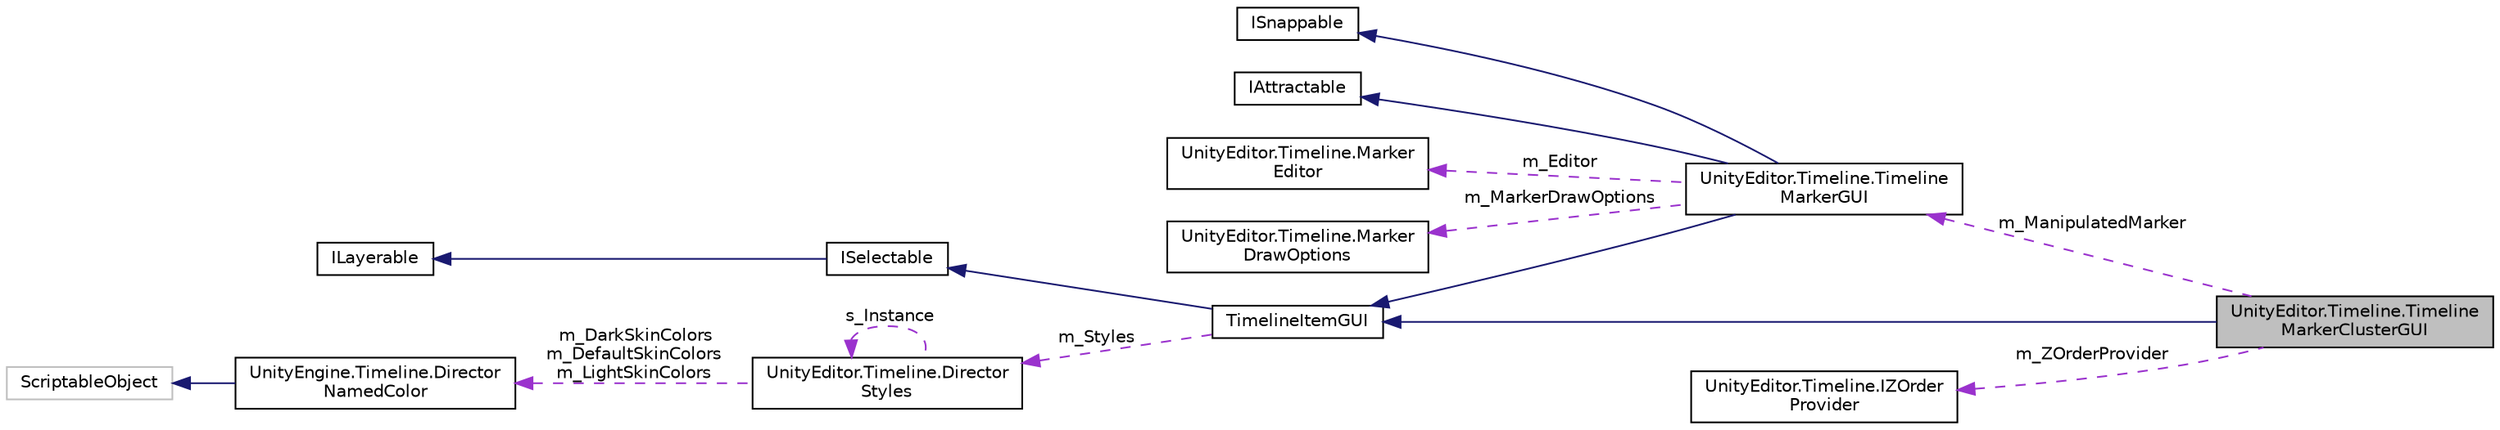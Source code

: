 digraph "UnityEditor.Timeline.TimelineMarkerClusterGUI"
{
 // LATEX_PDF_SIZE
  edge [fontname="Helvetica",fontsize="10",labelfontname="Helvetica",labelfontsize="10"];
  node [fontname="Helvetica",fontsize="10",shape=record];
  rankdir="LR";
  Node1 [label="UnityEditor.Timeline.Timeline\lMarkerClusterGUI",height=0.2,width=0.4,color="black", fillcolor="grey75", style="filled", fontcolor="black",tooltip=" "];
  Node2 -> Node1 [dir="back",color="midnightblue",fontsize="10",style="solid",fontname="Helvetica"];
  Node2 [label="TimelineItemGUI",height=0.2,width=0.4,color="black", fillcolor="white", style="filled",URL="$class_unity_editor_1_1_timeline_1_1_timeline_item_g_u_i.html",tooltip=" "];
  Node3 -> Node2 [dir="back",color="midnightblue",fontsize="10",style="solid",fontname="Helvetica"];
  Node3 [label="ISelectable",height=0.2,width=0.4,color="black", fillcolor="white", style="filled",URL="$interface_unity_editor_1_1_timeline_1_1_i_selectable.html",tooltip=" "];
  Node4 -> Node3 [dir="back",color="midnightblue",fontsize="10",style="solid",fontname="Helvetica"];
  Node4 [label="ILayerable",height=0.2,width=0.4,color="black", fillcolor="white", style="filled",URL="$interface_unity_editor_1_1_timeline_1_1_i_layerable.html",tooltip=" "];
  Node5 -> Node2 [dir="back",color="darkorchid3",fontsize="10",style="dashed",label=" m_Styles" ,fontname="Helvetica"];
  Node5 [label="UnityEditor.Timeline.Director\lStyles",height=0.2,width=0.4,color="black", fillcolor="white", style="filled",URL="$class_unity_editor_1_1_timeline_1_1_director_styles.html",tooltip=" "];
  Node5 -> Node5 [dir="back",color="darkorchid3",fontsize="10",style="dashed",label=" s_Instance" ,fontname="Helvetica"];
  Node6 -> Node5 [dir="back",color="darkorchid3",fontsize="10",style="dashed",label=" m_DarkSkinColors\nm_DefaultSkinColors\nm_LightSkinColors" ,fontname="Helvetica"];
  Node6 [label="UnityEngine.Timeline.Director\lNamedColor",height=0.2,width=0.4,color="black", fillcolor="white", style="filled",URL="$class_unity_engine_1_1_timeline_1_1_director_named_color.html",tooltip=" "];
  Node7 -> Node6 [dir="back",color="midnightblue",fontsize="10",style="solid",fontname="Helvetica"];
  Node7 [label="ScriptableObject",height=0.2,width=0.4,color="grey75", fillcolor="white", style="filled",tooltip=" "];
  Node8 -> Node1 [dir="back",color="darkorchid3",fontsize="10",style="dashed",label=" m_ZOrderProvider" ,fontname="Helvetica"];
  Node8 [label="UnityEditor.Timeline.IZOrder\lProvider",height=0.2,width=0.4,color="black", fillcolor="white", style="filled",URL="$interface_unity_editor_1_1_timeline_1_1_i_z_order_provider.html",tooltip=" "];
  Node9 -> Node1 [dir="back",color="darkorchid3",fontsize="10",style="dashed",label=" m_ManipulatedMarker" ,fontname="Helvetica"];
  Node9 [label="UnityEditor.Timeline.Timeline\lMarkerGUI",height=0.2,width=0.4,color="black", fillcolor="white", style="filled",URL="$class_unity_editor_1_1_timeline_1_1_timeline_marker_g_u_i.html",tooltip=" "];
  Node2 -> Node9 [dir="back",color="midnightblue",fontsize="10",style="solid",fontname="Helvetica"];
  Node10 -> Node9 [dir="back",color="midnightblue",fontsize="10",style="solid",fontname="Helvetica"];
  Node10 [label="ISnappable",height=0.2,width=0.4,color="black", fillcolor="white", style="filled",URL="$interface_unity_editor_1_1_timeline_1_1_i_snappable.html",tooltip=" "];
  Node11 -> Node9 [dir="back",color="midnightblue",fontsize="10",style="solid",fontname="Helvetica"];
  Node11 [label="IAttractable",height=0.2,width=0.4,color="black", fillcolor="white", style="filled",URL="$interface_unity_editor_1_1_timeline_1_1_i_attractable.html",tooltip=" "];
  Node12 -> Node9 [dir="back",color="darkorchid3",fontsize="10",style="dashed",label=" m_Editor" ,fontname="Helvetica"];
  Node12 [label="UnityEditor.Timeline.Marker\lEditor",height=0.2,width=0.4,color="black", fillcolor="white", style="filled",URL="$class_unity_editor_1_1_timeline_1_1_marker_editor.html",tooltip="Use this class to customize marker types in the TimelineEditor."];
  Node13 -> Node9 [dir="back",color="darkorchid3",fontsize="10",style="dashed",label=" m_MarkerDrawOptions" ,fontname="Helvetica"];
  Node13 [label="UnityEditor.Timeline.Marker\lDrawOptions",height=0.2,width=0.4,color="black", fillcolor="white", style="filled",URL="$struct_unity_editor_1_1_timeline_1_1_marker_draw_options.html",tooltip="The user-defined options for drawing a marker."];
}
